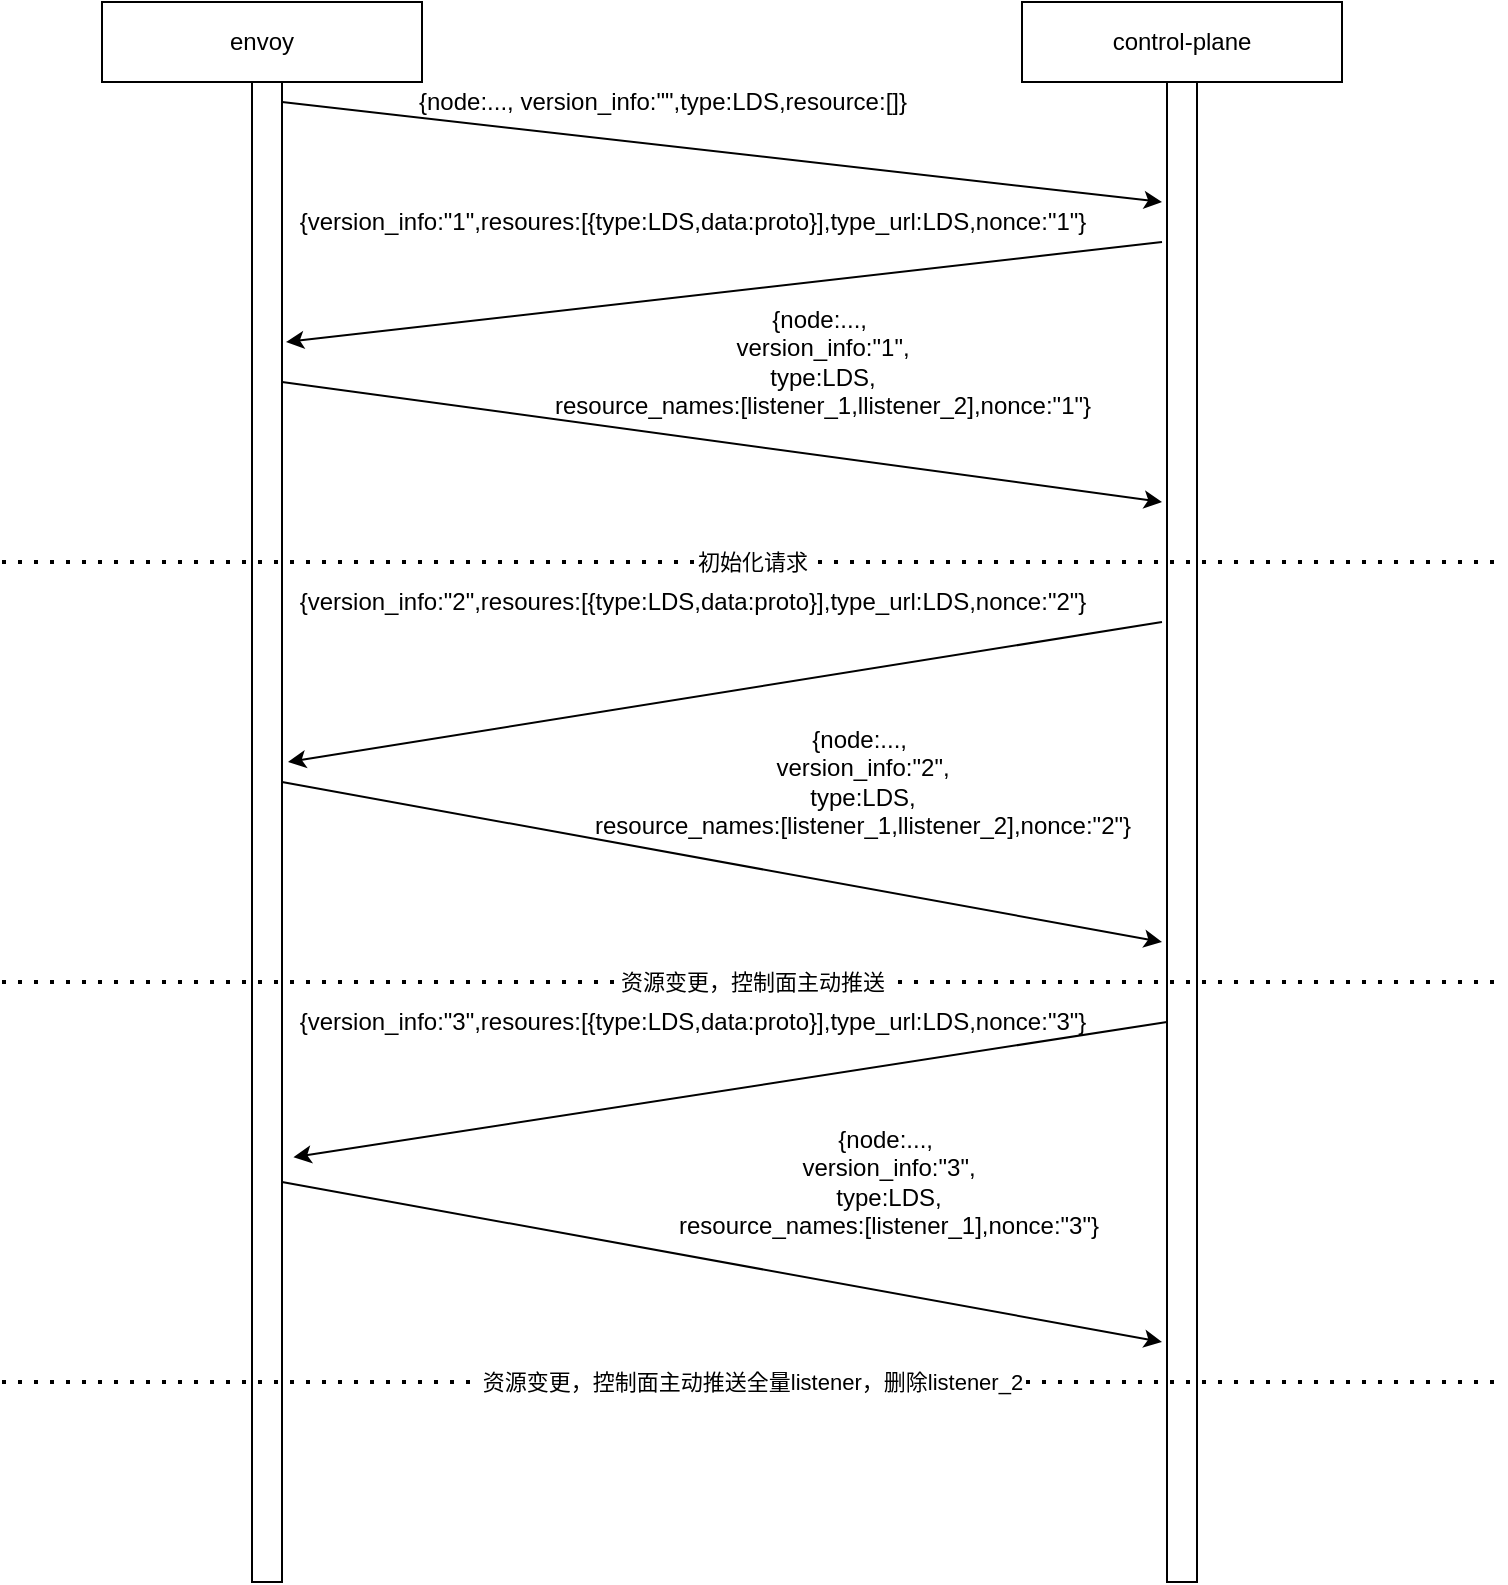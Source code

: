 <mxfile version="15.5.9" type="github">
  <diagram id="vwnzGOGxKsxB0oyubae0" name="第 1 页">
    <mxGraphModel dx="946" dy="613" grid="1" gridSize="10" guides="1" tooltips="1" connect="1" arrows="1" fold="1" page="1" pageScale="1" pageWidth="2339" pageHeight="3300" math="0" shadow="0">
      <root>
        <mxCell id="0" />
        <mxCell id="1" parent="0" />
        <mxCell id="0PzA5PqEeFU19J5jFIjS-1" value="envoy" style="rounded=0;whiteSpace=wrap;html=1;" parent="1" vertex="1">
          <mxGeometry x="250" y="160" width="160" height="40" as="geometry" />
        </mxCell>
        <mxCell id="0PzA5PqEeFU19J5jFIjS-2" value="control-plane" style="rounded=0;whiteSpace=wrap;html=1;" parent="1" vertex="1">
          <mxGeometry x="710" y="160" width="160" height="40" as="geometry" />
        </mxCell>
        <mxCell id="0PzA5PqEeFU19J5jFIjS-4" value="" style="rounded=0;whiteSpace=wrap;html=1;" parent="1" vertex="1">
          <mxGeometry x="325" y="200" width="15" height="750" as="geometry" />
        </mxCell>
        <mxCell id="0PzA5PqEeFU19J5jFIjS-5" value="" style="rounded=0;whiteSpace=wrap;html=1;" parent="1" vertex="1">
          <mxGeometry x="782.5" y="200" width="15" height="750" as="geometry" />
        </mxCell>
        <mxCell id="0PzA5PqEeFU19J5jFIjS-9" value="" style="endArrow=classic;html=1;" parent="1" edge="1">
          <mxGeometry width="50" height="50" relative="1" as="geometry">
            <mxPoint x="340" y="210" as="sourcePoint" />
            <mxPoint x="780" y="260" as="targetPoint" />
          </mxGeometry>
        </mxCell>
        <mxCell id="0PzA5PqEeFU19J5jFIjS-10" value="{node:...,&lt;span style=&quot;font-size: 12px&quot;&gt;&amp;nbsp;version_info:&quot;&quot;,type:LDS,resource:[]}&lt;/span&gt;" style="text;html=1;align=center;verticalAlign=middle;resizable=0;points=[];autosize=1;strokeColor=none;" parent="1" vertex="1">
          <mxGeometry x="400" y="200" width="260" height="20" as="geometry" />
        </mxCell>
        <mxCell id="0PzA5PqEeFU19J5jFIjS-11" value="" style="endArrow=classic;html=1;" parent="1" edge="1">
          <mxGeometry width="50" height="50" relative="1" as="geometry">
            <mxPoint x="780" y="280" as="sourcePoint" />
            <mxPoint x="342" y="330" as="targetPoint" />
          </mxGeometry>
        </mxCell>
        <mxCell id="0PzA5PqEeFU19J5jFIjS-12" value="{version_info:&quot;1&quot;,resoures:[{type:LDS,data:proto}],type_url:LDS,nonce:&quot;1&quot;}" style="text;html=1;align=center;verticalAlign=middle;resizable=0;points=[];autosize=1;strokeColor=none;" parent="1" vertex="1">
          <mxGeometry x="340" y="260" width="410" height="20" as="geometry" />
        </mxCell>
        <mxCell id="0PzA5PqEeFU19J5jFIjS-14" value="" style="endArrow=classic;html=1;" parent="1" edge="1">
          <mxGeometry width="50" height="50" relative="1" as="geometry">
            <mxPoint x="340" y="350" as="sourcePoint" />
            <mxPoint x="780" y="410" as="targetPoint" />
          </mxGeometry>
        </mxCell>
        <mxCell id="0PzA5PqEeFU19J5jFIjS-15" value="{node:...,&lt;span style=&quot;font-size: 12px&quot;&gt;&amp;nbsp;&lt;br&gt;version_info:&quot;1&quot;,&lt;br&gt;type:LDS,&lt;br&gt;resource_names:[listener_1,llistener_2],nonce:&quot;1&quot;}&lt;/span&gt;" style="text;html=1;align=center;verticalAlign=middle;resizable=0;points=[];autosize=1;strokeColor=none;" parent="1" vertex="1">
          <mxGeometry x="470" y="310" width="280" height="60" as="geometry" />
        </mxCell>
        <mxCell id="0PzA5PqEeFU19J5jFIjS-20" value="初始化请求" style="endArrow=none;dashed=1;html=1;dashPattern=1 3;strokeWidth=2;" parent="1" edge="1">
          <mxGeometry width="50" height="50" relative="1" as="geometry">
            <mxPoint x="200" y="440" as="sourcePoint" />
            <mxPoint x="950" y="440" as="targetPoint" />
          </mxGeometry>
        </mxCell>
        <mxCell id="0PzA5PqEeFU19J5jFIjS-21" value="" style="endArrow=classic;html=1;" parent="1" edge="1">
          <mxGeometry width="50" height="50" relative="1" as="geometry">
            <mxPoint x="780" y="470" as="sourcePoint" />
            <mxPoint x="343" y="540" as="targetPoint" />
          </mxGeometry>
        </mxCell>
        <mxCell id="0PzA5PqEeFU19J5jFIjS-22" value="{version_info:&quot;2&quot;,resoures:[{type:LDS,data:proto}],type_url:LDS,nonce:&quot;2&quot;}" style="text;html=1;align=center;verticalAlign=middle;resizable=0;points=[];autosize=1;strokeColor=none;" parent="1" vertex="1">
          <mxGeometry x="340" y="450" width="410" height="20" as="geometry" />
        </mxCell>
        <mxCell id="0PzA5PqEeFU19J5jFIjS-23" value="" style="endArrow=classic;html=1;" parent="1" edge="1">
          <mxGeometry width="50" height="50" relative="1" as="geometry">
            <mxPoint x="340" y="550" as="sourcePoint" />
            <mxPoint x="780" y="630" as="targetPoint" />
          </mxGeometry>
        </mxCell>
        <mxCell id="0PzA5PqEeFU19J5jFIjS-24" value="{node:...,&lt;span style=&quot;font-size: 12px&quot;&gt;&amp;nbsp;&lt;br&gt;version_info:&quot;2&quot;,&lt;br&gt;type:LDS,&lt;br&gt;resource_names:[listener_1,llistener_2],nonce:&quot;2&quot;}&lt;/span&gt;" style="text;html=1;align=center;verticalAlign=middle;resizable=0;points=[];autosize=1;strokeColor=none;" parent="1" vertex="1">
          <mxGeometry x="490" y="520" width="280" height="60" as="geometry" />
        </mxCell>
        <mxCell id="0PzA5PqEeFU19J5jFIjS-25" value="资源变更，控制面主动推送" style="endArrow=none;dashed=1;html=1;dashPattern=1 3;strokeWidth=2;" parent="1" edge="1">
          <mxGeometry width="50" height="50" relative="1" as="geometry">
            <mxPoint x="200" y="650" as="sourcePoint" />
            <mxPoint x="950" y="650" as="targetPoint" />
          </mxGeometry>
        </mxCell>
        <mxCell id="0PzA5PqEeFU19J5jFIjS-26" value="" style="endArrow=classic;html=1;entryX=1.215;entryY=0.367;entryDx=0;entryDy=0;entryPerimeter=0;" parent="1" edge="1">
          <mxGeometry width="50" height="50" relative="1" as="geometry">
            <mxPoint x="782.5" y="670" as="sourcePoint" />
            <mxPoint x="345.725" y="737.64" as="targetPoint" />
          </mxGeometry>
        </mxCell>
        <mxCell id="0PzA5PqEeFU19J5jFIjS-27" value="{version_info:&quot;3&quot;,resoures:[{type:LDS,data:proto}],type_url:LDS,nonce:&quot;3&quot;}" style="text;html=1;align=center;verticalAlign=middle;resizable=0;points=[];autosize=1;strokeColor=none;" parent="1" vertex="1">
          <mxGeometry x="340" y="660" width="410" height="20" as="geometry" />
        </mxCell>
        <mxCell id="0PzA5PqEeFU19J5jFIjS-28" value="" style="endArrow=classic;html=1;" parent="1" edge="1">
          <mxGeometry width="50" height="50" relative="1" as="geometry">
            <mxPoint x="340" y="750" as="sourcePoint" />
            <mxPoint x="780" y="830" as="targetPoint" />
          </mxGeometry>
        </mxCell>
        <mxCell id="0PzA5PqEeFU19J5jFIjS-29" value="{node:...,&lt;span style=&quot;font-size: 12px&quot;&gt;&amp;nbsp;&lt;br&gt;version_info:&quot;3&quot;,&lt;br&gt;type:LDS,&lt;br&gt;resource_names:[listener_1],nonce:&quot;3&quot;}&lt;/span&gt;" style="text;html=1;align=center;verticalAlign=middle;resizable=0;points=[];autosize=1;strokeColor=none;" parent="1" vertex="1">
          <mxGeometry x="527.5" y="720" width="230" height="60" as="geometry" />
        </mxCell>
        <mxCell id="0PzA5PqEeFU19J5jFIjS-30" value="资源变更，控制面主动推送全量listener，删除listener_2" style="endArrow=none;dashed=1;html=1;dashPattern=1 3;strokeWidth=2;" parent="1" edge="1">
          <mxGeometry width="50" height="50" relative="1" as="geometry">
            <mxPoint x="200" y="850" as="sourcePoint" />
            <mxPoint x="950" y="850" as="targetPoint" />
          </mxGeometry>
        </mxCell>
      </root>
    </mxGraphModel>
  </diagram>
</mxfile>
